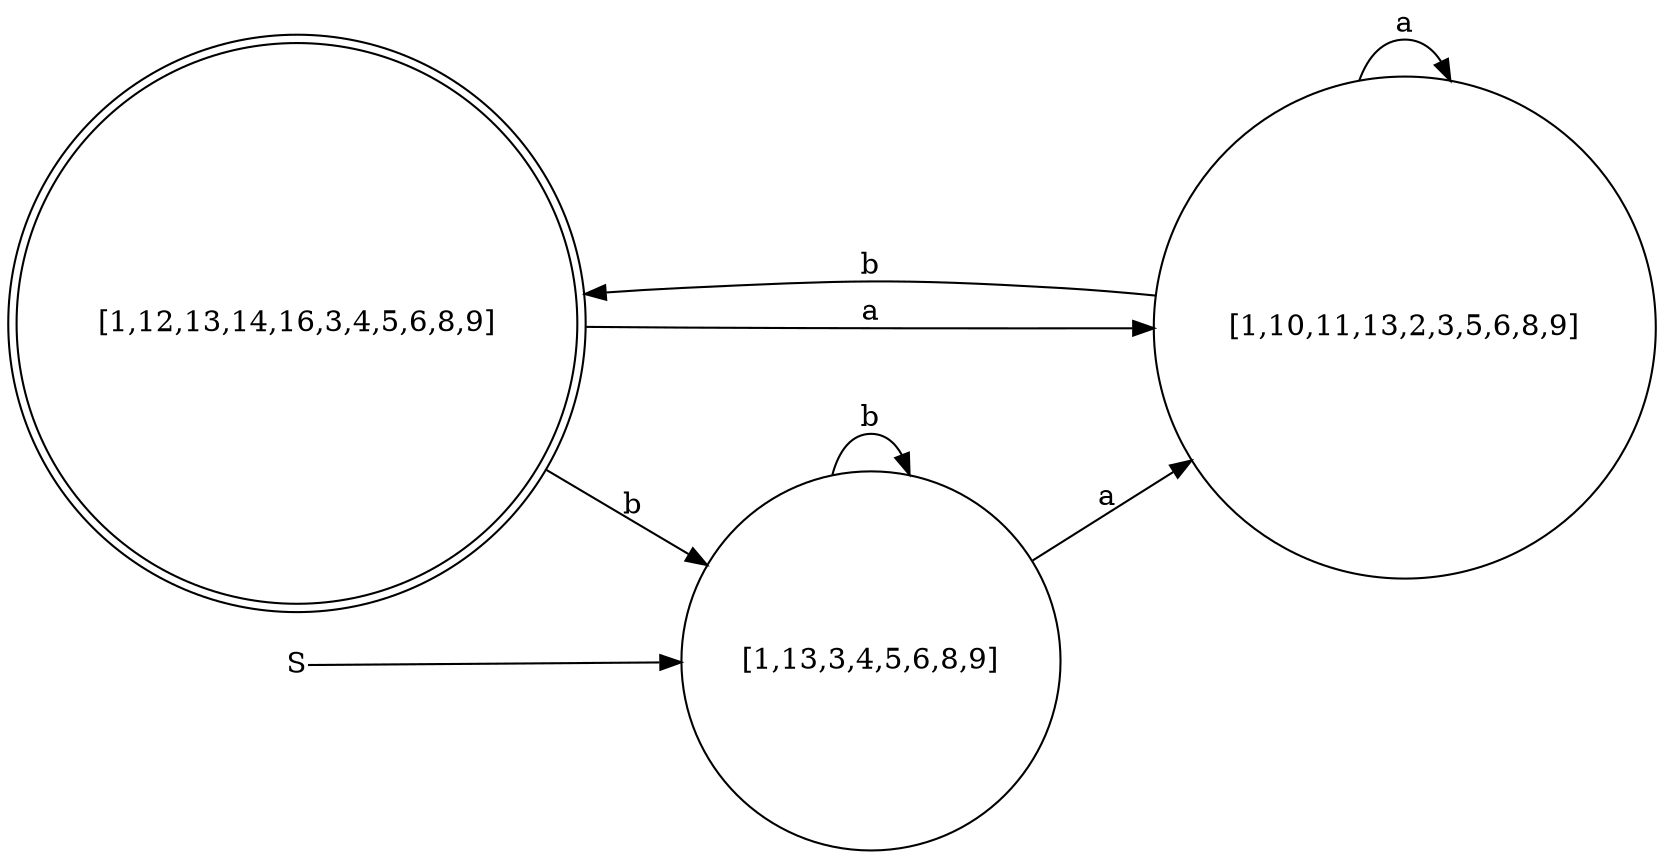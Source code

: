 digraph cinite_state_machine {
rankdir=LR;
size="50,50"
node [shape = doublecircle]; "[1,12,13,14,16,3,4,5,6,8,9]" ;
node [shape = circle]; "[1,13,3,4,5,6,8,9]";
node [shape = plain]; "S";
"S" -> "[1,13,3,4,5,6,8,9]";
node [shape = circle];
"[1,10,11,13,2,3,5,6,8,9]" -> "[1,10,11,13,2,3,5,6,8,9]" [label = "a"];
"[1,10,11,13,2,3,5,6,8,9]" -> "[1,12,13,14,16,3,4,5,6,8,9]" [label = "b"];
"[1,12,13,14,16,3,4,5,6,8,9]" -> "[1,10,11,13,2,3,5,6,8,9]" [label = "a"];
"[1,12,13,14,16,3,4,5,6,8,9]" -> "[1,13,3,4,5,6,8,9]" [label = "b"];
"[1,13,3,4,5,6,8,9]" -> "[1,10,11,13,2,3,5,6,8,9]" [label = "a"];
"[1,13,3,4,5,6,8,9]" -> "[1,13,3,4,5,6,8,9]" [label = "b"];
}
